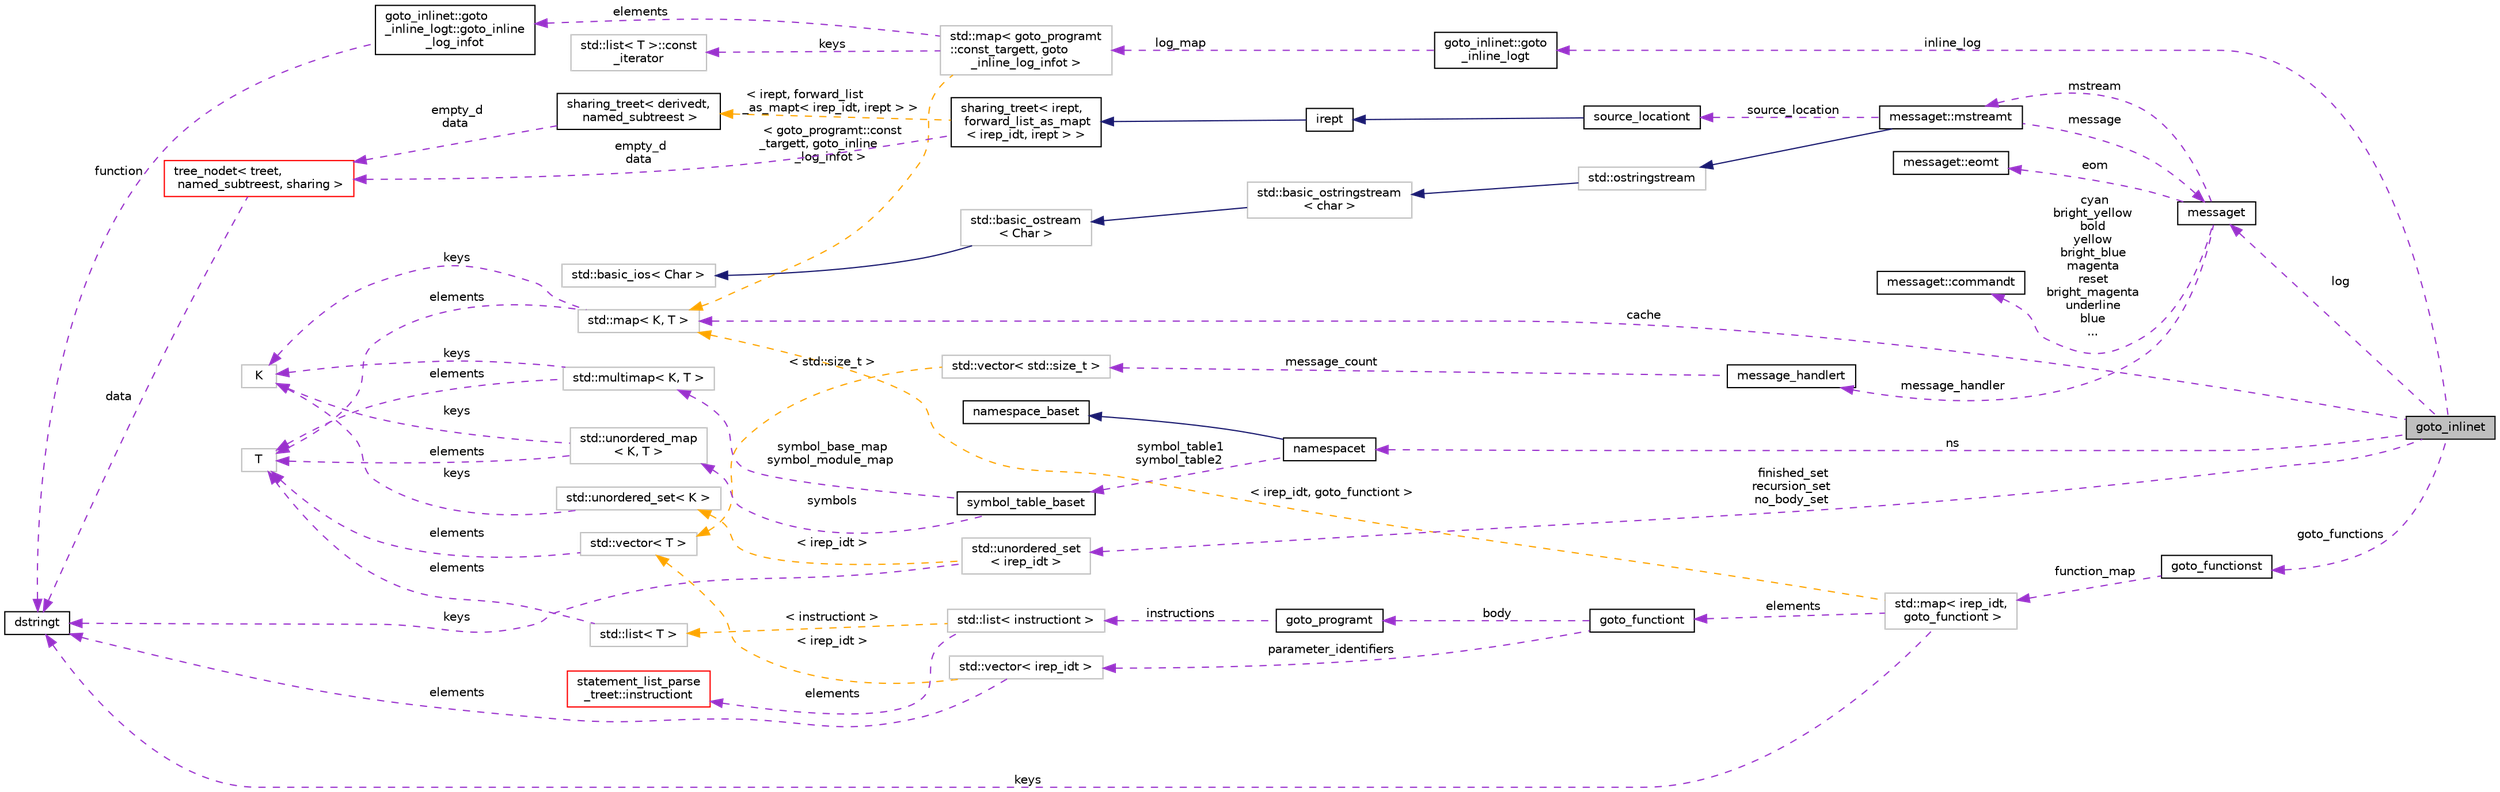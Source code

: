 digraph "goto_inlinet"
{
 // LATEX_PDF_SIZE
  bgcolor="transparent";
  edge [fontname="Helvetica",fontsize="10",labelfontname="Helvetica",labelfontsize="10"];
  node [fontname="Helvetica",fontsize="10",shape=record];
  rankdir="LR";
  Node1 [label="goto_inlinet",height=0.2,width=0.4,color="black", fillcolor="grey75", style="filled", fontcolor="black",tooltip=" "];
  Node2 -> Node1 [dir="back",color="darkorchid3",fontsize="10",style="dashed",label=" cache" ,fontname="Helvetica"];
  Node2 [label="std::map\< K, T \>",height=0.2,width=0.4,color="grey75",tooltip="STL class."];
  Node3 -> Node2 [dir="back",color="darkorchid3",fontsize="10",style="dashed",label=" keys" ,fontname="Helvetica"];
  Node3 [label="K",height=0.2,width=0.4,color="grey75",tooltip=" "];
  Node4 -> Node2 [dir="back",color="darkorchid3",fontsize="10",style="dashed",label=" elements" ,fontname="Helvetica"];
  Node4 [label="T",height=0.2,width=0.4,color="grey75",tooltip=" "];
  Node5 -> Node1 [dir="back",color="darkorchid3",fontsize="10",style="dashed",label=" log" ,fontname="Helvetica"];
  Node5 [label="messaget",height=0.2,width=0.4,color="black",URL="$classmessaget.html",tooltip="Class that provides messages with a built-in verbosity 'level'."];
  Node6 -> Node5 [dir="back",color="darkorchid3",fontsize="10",style="dashed",label=" message_handler" ,fontname="Helvetica"];
  Node6 [label="message_handlert",height=0.2,width=0.4,color="black",URL="$classmessage__handlert.html",tooltip=" "];
  Node7 -> Node6 [dir="back",color="darkorchid3",fontsize="10",style="dashed",label=" message_count" ,fontname="Helvetica"];
  Node7 [label="std::vector\< std::size_t \>",height=0.2,width=0.4,color="grey75",tooltip=" "];
  Node8 -> Node7 [dir="back",color="orange",fontsize="10",style="dashed",label=" \< std::size_t \>" ,fontname="Helvetica"];
  Node8 [label="std::vector\< T \>",height=0.2,width=0.4,color="grey75",tooltip="STL class."];
  Node4 -> Node8 [dir="back",color="darkorchid3",fontsize="10",style="dashed",label=" elements" ,fontname="Helvetica"];
  Node9 -> Node5 [dir="back",color="darkorchid3",fontsize="10",style="dashed",label=" cyan\nbright_yellow\nbold\nyellow\nbright_blue\nmagenta\nreset\nbright_magenta\nunderline\nblue\n..." ,fontname="Helvetica"];
  Node9 [label="messaget::commandt",height=0.2,width=0.4,color="black",URL="$classmessaget_1_1commandt.html",tooltip=" "];
  Node10 -> Node5 [dir="back",color="darkorchid3",fontsize="10",style="dashed",label=" mstream" ,fontname="Helvetica"];
  Node10 [label="messaget::mstreamt",height=0.2,width=0.4,color="black",URL="$classmessaget_1_1mstreamt.html",tooltip=" "];
  Node11 -> Node10 [dir="back",color="midnightblue",fontsize="10",style="solid",fontname="Helvetica"];
  Node11 [label="std::ostringstream",height=0.2,width=0.4,color="grey75",tooltip="STL class."];
  Node12 -> Node11 [dir="back",color="midnightblue",fontsize="10",style="solid",fontname="Helvetica"];
  Node12 [label="std::basic_ostringstream\l\< char \>",height=0.2,width=0.4,color="grey75",tooltip="STL class."];
  Node13 -> Node12 [dir="back",color="midnightblue",fontsize="10",style="solid",fontname="Helvetica"];
  Node13 [label="std::basic_ostream\l\< Char \>",height=0.2,width=0.4,color="grey75",tooltip="STL class."];
  Node14 -> Node13 [dir="back",color="midnightblue",fontsize="10",style="solid",fontname="Helvetica"];
  Node14 [label="std::basic_ios\< Char \>",height=0.2,width=0.4,color="grey75",tooltip="STL class."];
  Node5 -> Node10 [dir="back",color="darkorchid3",fontsize="10",style="dashed",label=" message" ,fontname="Helvetica"];
  Node16 -> Node10 [dir="back",color="darkorchid3",fontsize="10",style="dashed",label=" source_location" ,fontname="Helvetica"];
  Node16 [label="source_locationt",height=0.2,width=0.4,color="black",URL="$classsource__locationt.html",tooltip=" "];
  Node17 -> Node16 [dir="back",color="midnightblue",fontsize="10",style="solid",fontname="Helvetica"];
  Node17 [label="irept",height=0.2,width=0.4,color="black",URL="$classirept.html",tooltip="There are a large number of kinds of tree structured or tree-like data in CPROVER."];
  Node18 -> Node17 [dir="back",color="midnightblue",fontsize="10",style="solid",fontname="Helvetica"];
  Node18 [label="sharing_treet\< irept,\l forward_list_as_mapt\l\< irep_idt, irept \> \>",height=0.2,width=0.4,color="black",URL="$classsharing__treet.html",tooltip=" "];
  Node19 -> Node18 [dir="back",color="darkorchid3",fontsize="10",style="dashed",label=" empty_d\ndata" ,fontname="Helvetica"];
  Node19 [label="tree_nodet\< treet,\l named_subtreest, sharing \>",height=0.2,width=0.4,color="red",URL="$classtree__nodet.html",tooltip="A node with data in a tree, it contains:"];
  Node22 -> Node19 [dir="back",color="darkorchid3",fontsize="10",style="dashed",label=" data" ,fontname="Helvetica"];
  Node22 [label="dstringt",height=0.2,width=0.4,color="black",URL="$classdstringt.html",tooltip="dstringt has one field, an unsigned integer no which is an index into a static table of strings."];
  Node23 -> Node18 [dir="back",color="orange",fontsize="10",style="dashed",label=" \< irept, forward_list\l_as_mapt\< irep_idt, irept \> \>" ,fontname="Helvetica"];
  Node23 [label="sharing_treet\< derivedt,\l named_subtreest \>",height=0.2,width=0.4,color="black",URL="$classsharing__treet.html",tooltip="Base class for tree-like data structures with sharing."];
  Node19 -> Node23 [dir="back",color="darkorchid3",fontsize="10",style="dashed",label=" empty_d\ndata" ,fontname="Helvetica"];
  Node24 -> Node5 [dir="back",color="darkorchid3",fontsize="10",style="dashed",label=" eom" ,fontname="Helvetica"];
  Node24 [label="messaget::eomt",height=0.2,width=0.4,color="black",URL="$classmessaget_1_1eomt.html",tooltip=" "];
  Node25 -> Node1 [dir="back",color="darkorchid3",fontsize="10",style="dashed",label=" inline_log" ,fontname="Helvetica"];
  Node25 [label="goto_inlinet::goto\l_inline_logt",height=0.2,width=0.4,color="black",URL="$classgoto__inlinet_1_1goto__inline__logt.html",tooltip=" "];
  Node26 -> Node25 [dir="back",color="darkorchid3",fontsize="10",style="dashed",label=" log_map" ,fontname="Helvetica"];
  Node26 [label="std::map\< goto_programt\l::const_targett, goto\l_inline_log_infot \>",height=0.2,width=0.4,color="grey75",tooltip=" "];
  Node27 -> Node26 [dir="back",color="darkorchid3",fontsize="10",style="dashed",label=" elements" ,fontname="Helvetica"];
  Node27 [label="goto_inlinet::goto\l_inline_logt::goto_inline\l_log_infot",height=0.2,width=0.4,color="black",URL="$classgoto__inlinet_1_1goto__inline__logt_1_1goto__inline__log__infot.html",tooltip=" "];
  Node22 -> Node27 [dir="back",color="darkorchid3",fontsize="10",style="dashed",label=" function" ,fontname="Helvetica"];
  Node28 -> Node26 [dir="back",color="darkorchid3",fontsize="10",style="dashed",label=" keys" ,fontname="Helvetica"];
  Node28 [label="std::list\< T \>::const\l_iterator",height=0.2,width=0.4,color="grey75",tooltip="STL iterator class."];
  Node2 -> Node26 [dir="back",color="orange",fontsize="10",style="dashed",label=" \< goto_programt::const\l_targett, goto_inline\l_log_infot \>" ,fontname="Helvetica"];
  Node29 -> Node1 [dir="back",color="darkorchid3",fontsize="10",style="dashed",label=" ns" ,fontname="Helvetica"];
  Node29 [label="namespacet",height=0.2,width=0.4,color="black",URL="$classnamespacet.html",tooltip="A namespacet is essentially one or two symbol tables bound together, to allow for symbol lookups in t..."];
  Node30 -> Node29 [dir="back",color="midnightblue",fontsize="10",style="solid",fontname="Helvetica"];
  Node30 [label="namespace_baset",height=0.2,width=0.4,color="black",URL="$classnamespace__baset.html",tooltip="Basic interface for a namespace."];
  Node31 -> Node29 [dir="back",color="darkorchid3",fontsize="10",style="dashed",label=" symbol_table1\nsymbol_table2" ,fontname="Helvetica"];
  Node31 [label="symbol_table_baset",height=0.2,width=0.4,color="black",URL="$classsymbol__table__baset.html",tooltip="The symbol table base class interface."];
  Node32 -> Node31 [dir="back",color="darkorchid3",fontsize="10",style="dashed",label=" symbol_base_map\nsymbol_module_map" ,fontname="Helvetica"];
  Node32 [label="std::multimap\< K, T \>",height=0.2,width=0.4,color="grey75",tooltip="STL class."];
  Node3 -> Node32 [dir="back",color="darkorchid3",fontsize="10",style="dashed",label=" keys" ,fontname="Helvetica"];
  Node4 -> Node32 [dir="back",color="darkorchid3",fontsize="10",style="dashed",label=" elements" ,fontname="Helvetica"];
  Node33 -> Node31 [dir="back",color="darkorchid3",fontsize="10",style="dashed",label=" symbols" ,fontname="Helvetica"];
  Node33 [label="std::unordered_map\l\< K, T \>",height=0.2,width=0.4,color="grey75",tooltip="STL class."];
  Node3 -> Node33 [dir="back",color="darkorchid3",fontsize="10",style="dashed",label=" keys" ,fontname="Helvetica"];
  Node4 -> Node33 [dir="back",color="darkorchid3",fontsize="10",style="dashed",label=" elements" ,fontname="Helvetica"];
  Node34 -> Node1 [dir="back",color="darkorchid3",fontsize="10",style="dashed",label=" finished_set\nrecursion_set\nno_body_set" ,fontname="Helvetica"];
  Node34 [label="std::unordered_set\l\< irep_idt \>",height=0.2,width=0.4,color="grey75",tooltip=" "];
  Node22 -> Node34 [dir="back",color="darkorchid3",fontsize="10",style="dashed",label=" keys" ,fontname="Helvetica"];
  Node35 -> Node34 [dir="back",color="orange",fontsize="10",style="dashed",label=" \< irep_idt \>" ,fontname="Helvetica"];
  Node35 [label="std::unordered_set\< K \>",height=0.2,width=0.4,color="grey75",tooltip="STL class."];
  Node3 -> Node35 [dir="back",color="darkorchid3",fontsize="10",style="dashed",label=" keys" ,fontname="Helvetica"];
  Node36 -> Node1 [dir="back",color="darkorchid3",fontsize="10",style="dashed",label=" goto_functions" ,fontname="Helvetica"];
  Node36 [label="goto_functionst",height=0.2,width=0.4,color="black",URL="$classgoto__functionst.html",tooltip="A collection of goto functions."];
  Node37 -> Node36 [dir="back",color="darkorchid3",fontsize="10",style="dashed",label=" function_map" ,fontname="Helvetica"];
  Node37 [label="std::map\< irep_idt,\l goto_functiont \>",height=0.2,width=0.4,color="grey75",tooltip=" "];
  Node38 -> Node37 [dir="back",color="darkorchid3",fontsize="10",style="dashed",label=" elements" ,fontname="Helvetica"];
  Node38 [label="goto_functiont",height=0.2,width=0.4,color="black",URL="$classgoto__functiont.html",tooltip="A goto function, consisting of function body (see body) and parameter identifiers (see parameter_iden..."];
  Node39 -> Node38 [dir="back",color="darkorchid3",fontsize="10",style="dashed",label=" parameter_identifiers" ,fontname="Helvetica"];
  Node39 [label="std::vector\< irep_idt \>",height=0.2,width=0.4,color="grey75",tooltip=" "];
  Node22 -> Node39 [dir="back",color="darkorchid3",fontsize="10",style="dashed",label=" elements" ,fontname="Helvetica"];
  Node8 -> Node39 [dir="back",color="orange",fontsize="10",style="dashed",label=" \< irep_idt \>" ,fontname="Helvetica"];
  Node40 -> Node38 [dir="back",color="darkorchid3",fontsize="10",style="dashed",label=" body" ,fontname="Helvetica"];
  Node40 [label="goto_programt",height=0.2,width=0.4,color="black",URL="$classgoto__programt.html",tooltip="A generic container class for the GOTO intermediate representation of one function."];
  Node41 -> Node40 [dir="back",color="darkorchid3",fontsize="10",style="dashed",label=" instructions" ,fontname="Helvetica"];
  Node41 [label="std::list\< instructiont \>",height=0.2,width=0.4,color="grey75",tooltip=" "];
  Node42 -> Node41 [dir="back",color="darkorchid3",fontsize="10",style="dashed",label=" elements" ,fontname="Helvetica"];
  Node42 [label="statement_list_parse\l_treet::instructiont",height=0.2,width=0.4,color="red",URL="$structstatement__list__parse__treet_1_1instructiont.html",tooltip="Represents a regular Statement List instruction which consists out of one or more codet tokens."];
  Node46 -> Node41 [dir="back",color="orange",fontsize="10",style="dashed",label=" \< instructiont \>" ,fontname="Helvetica"];
  Node46 [label="std::list\< T \>",height=0.2,width=0.4,color="grey75",tooltip="STL class."];
  Node4 -> Node46 [dir="back",color="darkorchid3",fontsize="10",style="dashed",label=" elements" ,fontname="Helvetica"];
  Node22 -> Node37 [dir="back",color="darkorchid3",fontsize="10",style="dashed",label=" keys" ,fontname="Helvetica"];
  Node2 -> Node37 [dir="back",color="orange",fontsize="10",style="dashed",label=" \< irep_idt, goto_functiont \>" ,fontname="Helvetica"];
}
